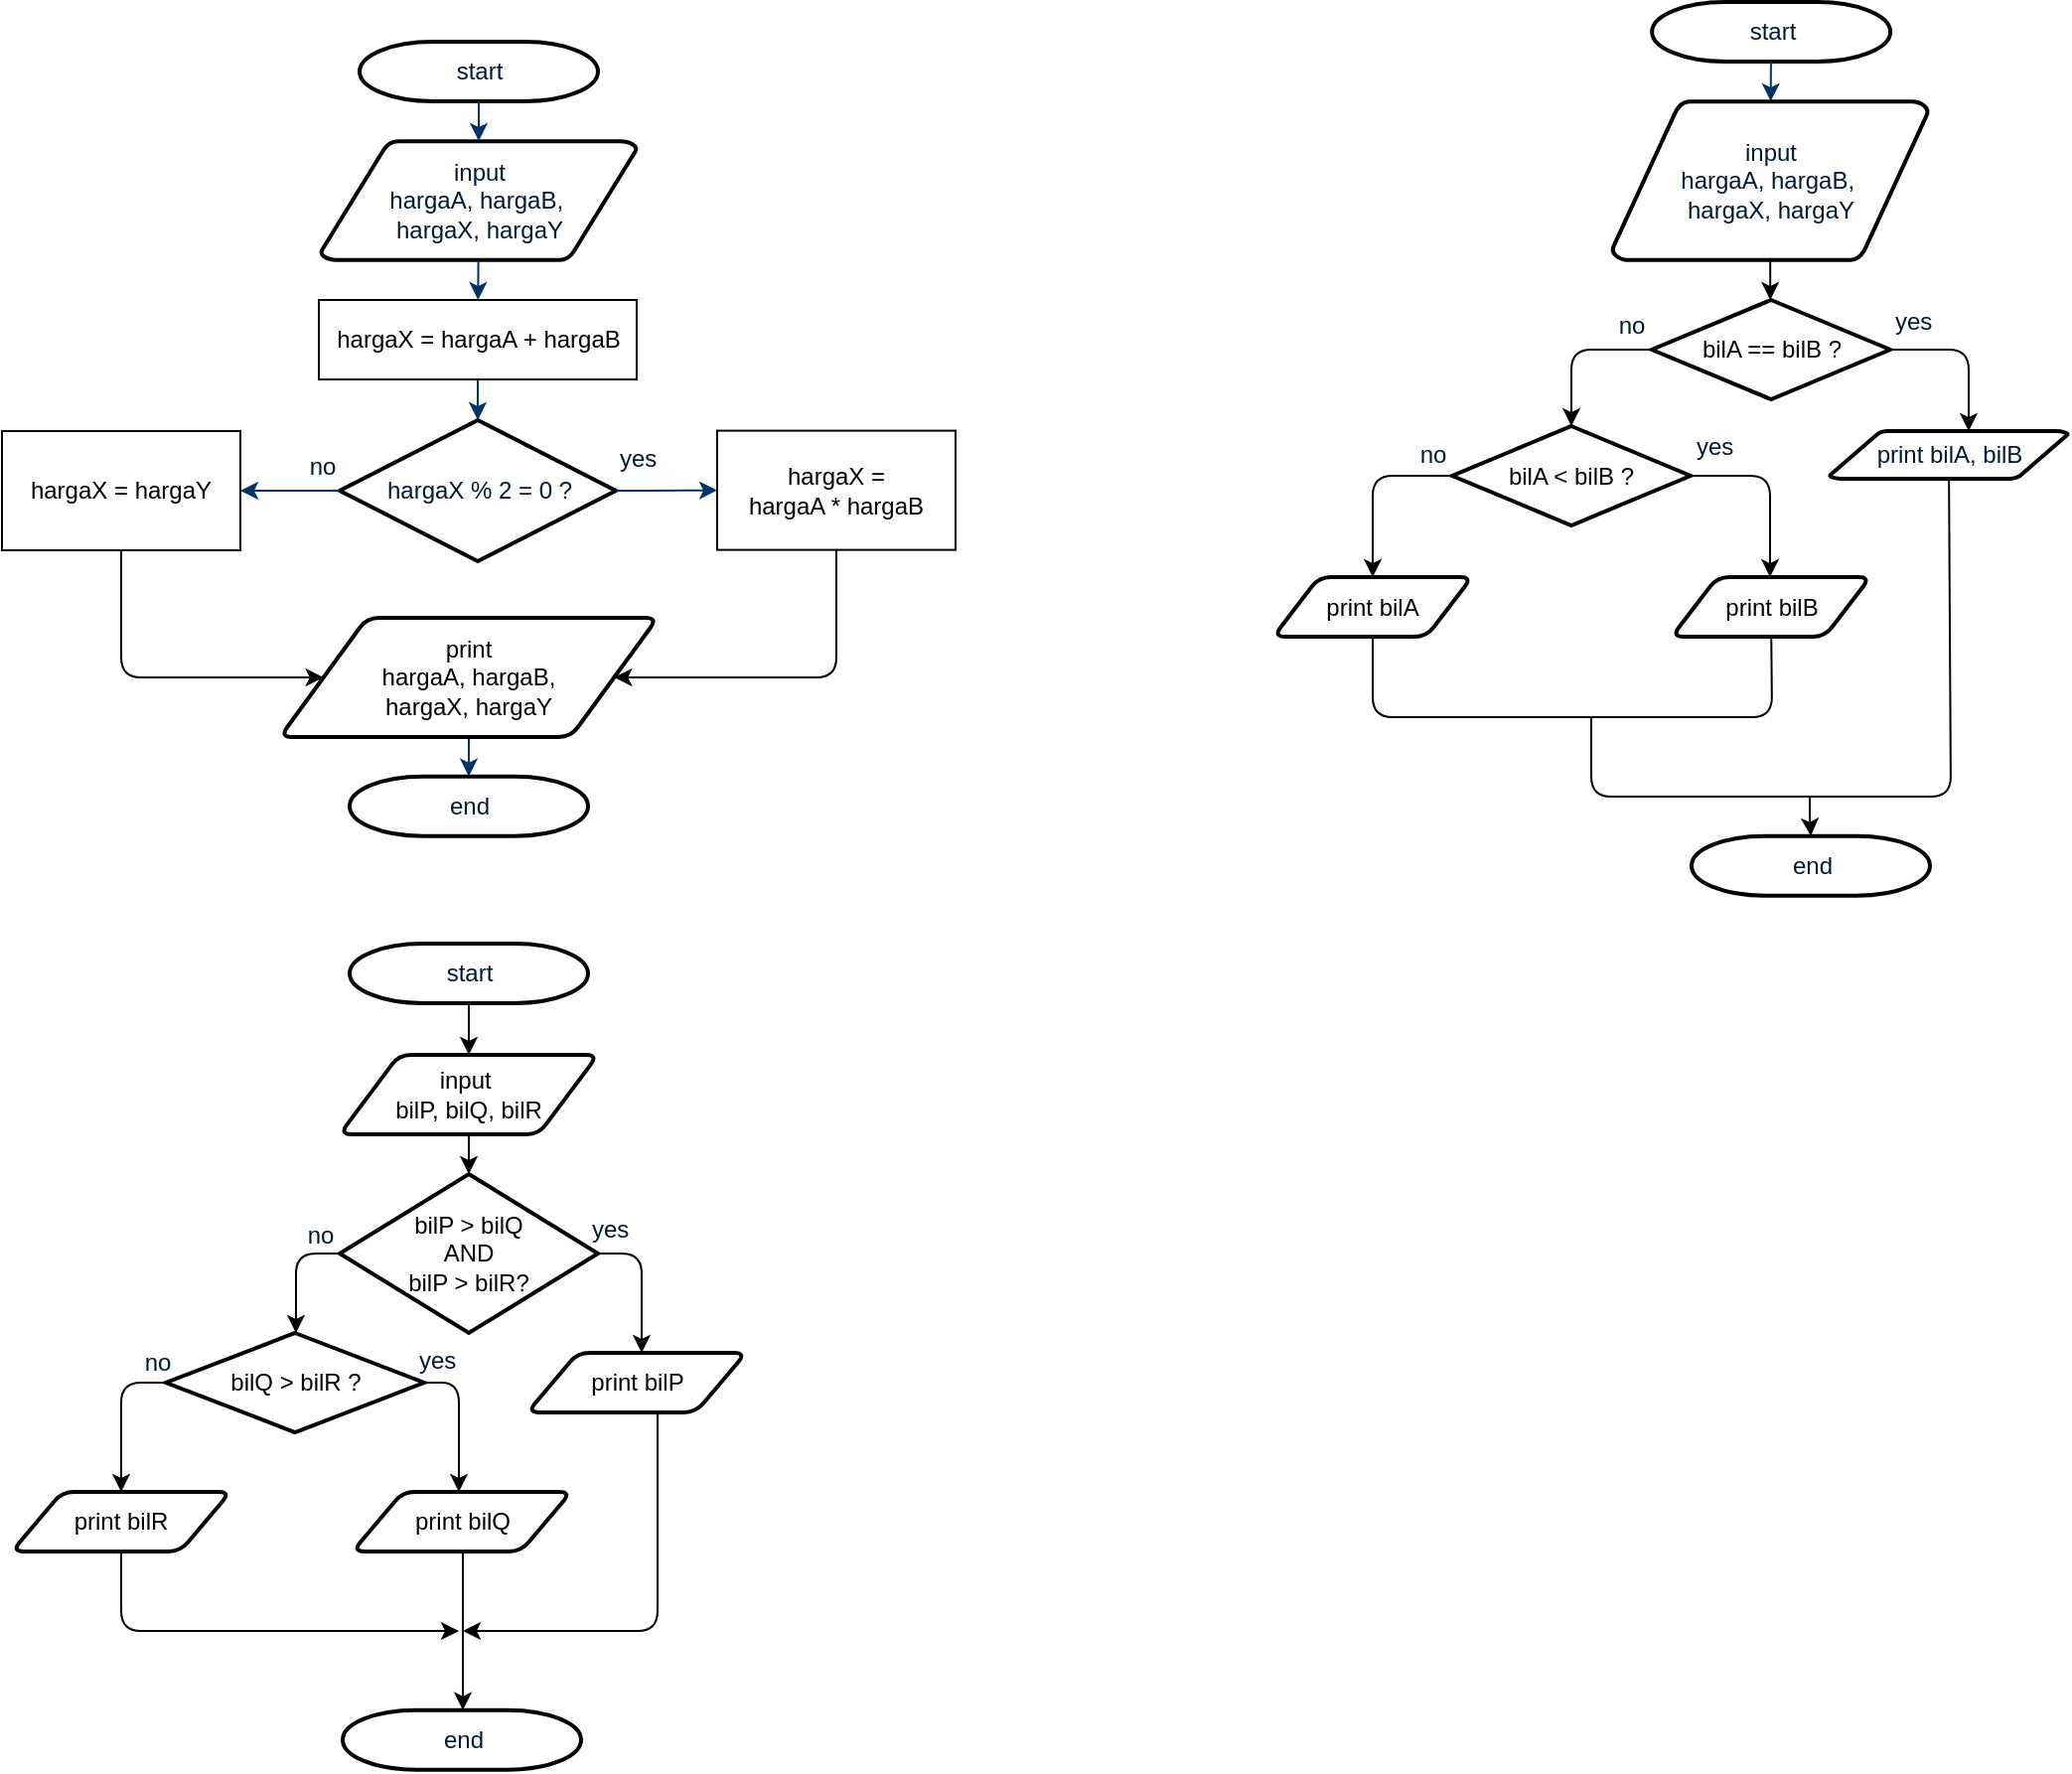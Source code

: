 <mxfile version="12.1.2" type="github" pages="1">
  <diagram id="6a731a19-8d31-9384-78a2-239565b7b9f0" name="Page-1">
    <mxGraphModel dx="12655" dy="6855" grid="1" gridSize="10" guides="1" tooltips="1" connect="1" arrows="1" fold="1" page="1" pageScale="1" pageWidth="1169" pageHeight="827" background="#ffffff" math="0" shadow="0">
      <root>
        <mxCell id="0"/>
        <mxCell id="1" parent="0"/>
        <mxCell id="2" value="start" style="shape=mxgraph.flowchart.terminator;fillColor=#FFFFFF;strokeColor=#000000;strokeWidth=2;gradientColor=none;gradientDirection=north;fontColor=#001933;fontStyle=0;html=1;" parent="1" vertex="1">
          <mxGeometry x="260" y="100" width="120" height="30" as="geometry"/>
        </mxCell>
        <mxCell id="3" value="input &lt;br&gt;hargaA, hargaB,&amp;nbsp;&lt;br&gt;hargaX, hargaY" style="shape=mxgraph.flowchart.data;fillColor=#FFFFFF;strokeColor=#000000;strokeWidth=2;gradientColor=none;gradientDirection=north;fontColor=#001933;fontStyle=0;html=1;" parent="1" vertex="1">
          <mxGeometry x="240.5" y="150" width="159" height="60" as="geometry"/>
        </mxCell>
        <mxCell id="6" value="hargaX % 2 = 0 ?" style="shape=mxgraph.flowchart.decision;fillColor=#FFFFFF;strokeColor=#000000;strokeWidth=2;gradientColor=none;gradientDirection=north;fontColor=#001933;fontStyle=0;html=1;" parent="1" vertex="1">
          <mxGeometry x="250" y="290.5" width="139" height="71" as="geometry"/>
        </mxCell>
        <mxCell id="7" style="fontColor=#001933;fontStyle=1;strokeColor=#003366;strokeWidth=1;html=1;" parent="1" source="2" target="3" edge="1">
          <mxGeometry relative="1" as="geometry"/>
        </mxCell>
        <mxCell id="8" style="fontColor=#001933;fontStyle=1;strokeColor=#003366;strokeWidth=1;html=1;" parent="1" source="3" target="vYQOreGHpljRD3dHkhLD-56" edge="1">
          <mxGeometry relative="1" as="geometry">
            <mxPoint x="320" y="270" as="targetPoint"/>
          </mxGeometry>
        </mxCell>
        <mxCell id="10" value="" style="edgeStyle=elbowEdgeStyle;elbow=horizontal;exitX=1;exitY=0.5;exitPerimeter=0;fontColor=#001933;fontStyle=1;strokeColor=#003366;strokeWidth=1;html=1;entryX=0;entryY=0.5;entryDx=0;entryDy=0;" parent="1" source="6" target="vYQOreGHpljRD3dHkhLD-59" edge="1">
          <mxGeometry x="381" y="28.5" width="100" height="100" as="geometry">
            <mxPoint x="750" y="447" as="sourcePoint"/>
            <mxPoint x="430" y="480" as="targetPoint"/>
            <Array as="points"/>
          </mxGeometry>
        </mxCell>
        <mxCell id="11" value="yes" style="text;fontColor=#001933;fontStyle=0;html=1;strokeColor=none;gradientColor=none;fillColor=none;strokeWidth=2;" parent="1" vertex="1">
          <mxGeometry x="389" y="296" width="40" height="26" as="geometry"/>
        </mxCell>
        <mxCell id="14" value="no" style="text;fontColor=#001933;fontStyle=0;html=1;strokeColor=none;gradientColor=none;fillColor=none;strokeWidth=2;align=center;" parent="1" vertex="1">
          <mxGeometry x="220.5" y="300" width="40" height="26" as="geometry"/>
        </mxCell>
        <mxCell id="40" value="end" style="shape=mxgraph.flowchart.terminator;fillColor=#FFFFFF;strokeColor=#000000;strokeWidth=2;gradientColor=none;gradientDirection=north;fontColor=#001933;fontStyle=0;html=1;" parent="1" vertex="1">
          <mxGeometry x="255" y="469.833" width="120" height="30" as="geometry"/>
        </mxCell>
        <mxCell id="43" value="" style="edgeStyle=elbowEdgeStyle;elbow=vertical;entryX=0.5;entryY=0;entryPerimeter=0;fontColor=#001933;fontStyle=1;strokeColor=#003366;strokeWidth=1;html=1;" parent="1" source="vYQOreGHpljRD3dHkhLD-68" target="40" edge="1">
          <mxGeometry width="100" height="100" as="geometry">
            <mxPoint x="320" y="1809.667" as="sourcePoint"/>
            <mxPoint x="100" as="targetPoint"/>
          </mxGeometry>
        </mxCell>
        <mxCell id="vYQOreGHpljRD3dHkhLD-56" value="hargaX = hargaA + hargaB" style="rounded=0;whiteSpace=wrap;html=1;" parent="1" vertex="1">
          <mxGeometry x="239.5" y="230" width="160" height="40" as="geometry"/>
        </mxCell>
        <mxCell id="vYQOreGHpljRD3dHkhLD-57" style="fontColor=#001933;fontStyle=1;strokeColor=#003366;strokeWidth=1;html=1;" parent="1" source="vYQOreGHpljRD3dHkhLD-56" target="6" edge="1">
          <mxGeometry relative="1" as="geometry">
            <mxPoint x="319.654" y="330" as="sourcePoint"/>
            <mxPoint x="319.885" y="390" as="targetPoint"/>
          </mxGeometry>
        </mxCell>
        <mxCell id="vYQOreGHpljRD3dHkhLD-58" value="" style="edgeStyle=elbowEdgeStyle;elbow=horizontal;fontColor=#001933;fontStyle=1;strokeColor=#003366;strokeWidth=1;html=1;exitX=0;exitY=0.5;exitDx=0;exitDy=0;exitPerimeter=0;" parent="1" source="6" target="vYQOreGHpljRD3dHkhLD-60" edge="1">
          <mxGeometry x="283" y="29" width="100" height="100" as="geometry">
            <mxPoint x="271" y="387.786" as="sourcePoint"/>
            <mxPoint x="162" y="500" as="targetPoint"/>
            <Array as="points">
              <mxPoint x="160" y="340"/>
            </Array>
          </mxGeometry>
        </mxCell>
        <mxCell id="vYQOreGHpljRD3dHkhLD-59" value="hargaX = &lt;br&gt;hargaA * hargaB" style="rounded=0;whiteSpace=wrap;html=1;" parent="1" vertex="1">
          <mxGeometry x="440" y="295.8" width="120" height="60" as="geometry"/>
        </mxCell>
        <mxCell id="vYQOreGHpljRD3dHkhLD-60" value="hargaX = hargaY" style="rounded=0;whiteSpace=wrap;html=1;" parent="1" vertex="1">
          <mxGeometry x="80" y="296" width="120" height="60" as="geometry"/>
        </mxCell>
        <mxCell id="vYQOreGHpljRD3dHkhLD-65" value="" style="edgeStyle=elbowEdgeStyle;elbow=vertical;endArrow=classic;html=1;" parent="1" source="vYQOreGHpljRD3dHkhLD-60" target="vYQOreGHpljRD3dHkhLD-68" edge="1">
          <mxGeometry width="50" height="50" relative="1" as="geometry">
            <mxPoint x="160" y="380" as="sourcePoint"/>
            <mxPoint x="220" y="420" as="targetPoint"/>
            <Array as="points">
              <mxPoint x="140" y="420"/>
              <mxPoint x="190" y="410"/>
            </Array>
          </mxGeometry>
        </mxCell>
        <mxCell id="vYQOreGHpljRD3dHkhLD-66" value="" style="edgeStyle=elbowEdgeStyle;elbow=vertical;endArrow=classic;html=1;" parent="1" source="vYQOreGHpljRD3dHkhLD-59" target="vYQOreGHpljRD3dHkhLD-68" edge="1">
          <mxGeometry width="50" height="50" relative="1" as="geometry">
            <mxPoint x="380" y="470" as="sourcePoint"/>
            <mxPoint x="430" y="420" as="targetPoint"/>
            <Array as="points">
              <mxPoint x="500" y="420"/>
              <mxPoint x="470" y="420"/>
            </Array>
          </mxGeometry>
        </mxCell>
        <mxCell id="vYQOreGHpljRD3dHkhLD-68" value="print&lt;br&gt;hargaA, hargaB,&lt;br&gt;hargaX, hargaY" style="shape=parallelogram;html=1;strokeWidth=2;perimeter=parallelogramPerimeter;whiteSpace=wrap;rounded=1;arcSize=12;size=0.23;" parent="1" vertex="1">
          <mxGeometry x="220" y="390" width="190" height="60" as="geometry"/>
        </mxCell>
        <mxCell id="vYQOreGHpljRD3dHkhLD-74" value="start" style="shape=mxgraph.flowchart.terminator;fillColor=#FFFFFF;strokeColor=#000000;strokeWidth=2;gradientColor=none;gradientDirection=north;fontColor=#001933;fontStyle=0;html=1;" parent="1" vertex="1">
          <mxGeometry x="910.571" y="80" width="120" height="30" as="geometry"/>
        </mxCell>
        <mxCell id="vYQOreGHpljRD3dHkhLD-75" value="end" style="shape=mxgraph.flowchart.terminator;fillColor=#FFFFFF;strokeColor=#000000;strokeWidth=2;gradientColor=none;gradientDirection=north;fontColor=#001933;fontStyle=0;html=1;" parent="1" vertex="1">
          <mxGeometry x="930.5" y="499.833" width="120" height="30" as="geometry"/>
        </mxCell>
        <mxCell id="vYQOreGHpljRD3dHkhLD-76" style="fontColor=#001933;fontStyle=1;strokeColor=#003366;strokeWidth=1;html=1;" parent="1" source="vYQOreGHpljRD3dHkhLD-74" target="vYQOreGHpljRD3dHkhLD-77" edge="1">
          <mxGeometry relative="1" as="geometry">
            <mxPoint x="740.571" y="110" as="sourcePoint"/>
            <mxPoint x="870.571" y="170" as="targetPoint"/>
          </mxGeometry>
        </mxCell>
        <mxCell id="vYQOreGHpljRD3dHkhLD-83" style="edgeStyle=orthogonalEdgeStyle;rounded=0;orthogonalLoop=1;jettySize=auto;html=1;" parent="1" source="vYQOreGHpljRD3dHkhLD-77" target="vYQOreGHpljRD3dHkhLD-81" edge="1">
          <mxGeometry relative="1" as="geometry"/>
        </mxCell>
        <mxCell id="vYQOreGHpljRD3dHkhLD-77" value="input &lt;br&gt;hargaA, hargaB,&amp;nbsp;&lt;br&gt;hargaX, hargaY" style="shape=mxgraph.flowchart.data;fillColor=#FFFFFF;strokeColor=#000000;strokeWidth=2;gradientColor=none;gradientDirection=north;fontColor=#001933;fontStyle=0;html=1;" parent="1" vertex="1">
          <mxGeometry x="890.571" y="130" width="159" height="80" as="geometry"/>
        </mxCell>
        <mxCell id="vYQOreGHpljRD3dHkhLD-81" value="bilA == bilB ?" style="strokeWidth=2;html=1;shape=mxgraph.flowchart.decision;whiteSpace=wrap;" parent="1" vertex="1">
          <mxGeometry x="910.5" y="230" width="120" height="50" as="geometry"/>
        </mxCell>
        <mxCell id="vYQOreGHpljRD3dHkhLD-84" value="" style="edgeStyle=elbowEdgeStyle;elbow=vertical;endArrow=classic;html=1;" parent="1" source="vYQOreGHpljRD3dHkhLD-81" target="vYQOreGHpljRD3dHkhLD-88" edge="1">
          <mxGeometry width="50" height="50" relative="1" as="geometry">
            <mxPoint x="770" y="290" as="sourcePoint"/>
            <mxPoint x="830" y="310" as="targetPoint"/>
            <Array as="points">
              <mxPoint x="870" y="255"/>
              <mxPoint x="820" y="255"/>
              <mxPoint x="850" y="255"/>
            </Array>
          </mxGeometry>
        </mxCell>
        <mxCell id="vYQOreGHpljRD3dHkhLD-85" value="" style="edgeStyle=elbowEdgeStyle;elbow=vertical;endArrow=classic;html=1;" parent="1" source="vYQOreGHpljRD3dHkhLD-81" target="vYQOreGHpljRD3dHkhLD-98" edge="1">
          <mxGeometry width="50" height="50" relative="1" as="geometry">
            <mxPoint x="1110" y="255" as="sourcePoint"/>
            <mxPoint x="1090" y="302.8" as="targetPoint"/>
            <Array as="points">
              <mxPoint x="1070" y="255"/>
              <mxPoint x="1090" y="255"/>
            </Array>
          </mxGeometry>
        </mxCell>
        <mxCell id="vYQOreGHpljRD3dHkhLD-86" value="yes" style="text;fontColor=#001933;fontStyle=0;html=1;strokeColor=none;gradientColor=none;fillColor=none;strokeWidth=2;" parent="1" vertex="1">
          <mxGeometry x="1030.5" y="227" width="40" height="26" as="geometry"/>
        </mxCell>
        <mxCell id="vYQOreGHpljRD3dHkhLD-87" value="no" style="text;fontColor=#001933;fontStyle=0;html=1;strokeColor=none;gradientColor=none;fillColor=none;strokeWidth=2;align=center;" parent="1" vertex="1">
          <mxGeometry x="880" y="229" width="40" height="26" as="geometry"/>
        </mxCell>
        <mxCell id="vYQOreGHpljRD3dHkhLD-88" value="bilA &amp;lt; bilB ?" style="strokeWidth=2;html=1;shape=mxgraph.flowchart.decision;whiteSpace=wrap;" parent="1" vertex="1">
          <mxGeometry x="810" y="293.5" width="120" height="50" as="geometry"/>
        </mxCell>
        <mxCell id="vYQOreGHpljRD3dHkhLD-91" value="no" style="text;fontColor=#001933;fontStyle=0;html=1;strokeColor=none;gradientColor=none;fillColor=none;strokeWidth=2;align=center;" parent="1" vertex="1">
          <mxGeometry x="780" y="293.5" width="40" height="26" as="geometry"/>
        </mxCell>
        <mxCell id="vYQOreGHpljRD3dHkhLD-92" value="" style="edgeStyle=elbowEdgeStyle;elbow=vertical;endArrow=classic;html=1;" parent="1" source="vYQOreGHpljRD3dHkhLD-88" target="vYQOreGHpljRD3dHkhLD-96" edge="1">
          <mxGeometry width="50" height="50" relative="1" as="geometry">
            <mxPoint x="810.5" y="318" as="sourcePoint"/>
            <mxPoint x="720" y="376" as="targetPoint"/>
            <Array as="points">
              <mxPoint x="770" y="318.5"/>
              <mxPoint x="720" y="318"/>
              <mxPoint x="750" y="318"/>
            </Array>
          </mxGeometry>
        </mxCell>
        <mxCell id="vYQOreGHpljRD3dHkhLD-93" value="yes" style="text;fontColor=#001933;fontStyle=0;html=1;strokeColor=none;gradientColor=none;fillColor=none;strokeWidth=2;" parent="1" vertex="1">
          <mxGeometry x="930.5" y="290" width="40" height="26" as="geometry"/>
        </mxCell>
        <mxCell id="vYQOreGHpljRD3dHkhLD-94" value="" style="edgeStyle=elbowEdgeStyle;elbow=vertical;endArrow=classic;html=1;" parent="1" source="vYQOreGHpljRD3dHkhLD-88" target="vYQOreGHpljRD3dHkhLD-97" edge="1">
          <mxGeometry width="50" height="50" relative="1" as="geometry">
            <mxPoint x="930.5" y="318" as="sourcePoint"/>
            <mxPoint x="1020" y="383" as="targetPoint"/>
            <Array as="points">
              <mxPoint x="970" y="318.5"/>
              <mxPoint x="990" y="318"/>
            </Array>
          </mxGeometry>
        </mxCell>
        <mxCell id="vYQOreGHpljRD3dHkhLD-96" value="print bilA" style="shape=parallelogram;html=1;strokeWidth=2;perimeter=parallelogramPerimeter;whiteSpace=wrap;rounded=1;arcSize=12;size=0.23;" parent="1" vertex="1">
          <mxGeometry x="720" y="369.5" width="100" height="30" as="geometry"/>
        </mxCell>
        <mxCell id="vYQOreGHpljRD3dHkhLD-97" value="print bilB" style="shape=parallelogram;html=1;strokeWidth=2;perimeter=parallelogramPerimeter;whiteSpace=wrap;rounded=1;arcSize=12;size=0.23;" parent="1" vertex="1">
          <mxGeometry x="920.5" y="369.5" width="100" height="30" as="geometry"/>
        </mxCell>
        <mxCell id="vYQOreGHpljRD3dHkhLD-98" value="print bilA, bilB" style="shape=mxgraph.flowchart.data;fillColor=#FFFFFF;strokeColor=#000000;strokeWidth=2;gradientColor=none;gradientDirection=north;fontColor=#001933;fontStyle=0;html=1;" parent="1" vertex="1">
          <mxGeometry x="1000" y="296" width="120" height="24" as="geometry"/>
        </mxCell>
        <mxCell id="vYQOreGHpljRD3dHkhLD-106" value="" style="endArrow=none;html=1;" parent="1" source="vYQOreGHpljRD3dHkhLD-96" target="vYQOreGHpljRD3dHkhLD-97" edge="1">
          <mxGeometry width="50" height="50" relative="1" as="geometry">
            <mxPoint x="840" y="490" as="sourcePoint"/>
            <mxPoint x="890" y="440" as="targetPoint"/>
            <Array as="points">
              <mxPoint x="770" y="440"/>
              <mxPoint x="971" y="440"/>
            </Array>
          </mxGeometry>
        </mxCell>
        <mxCell id="vYQOreGHpljRD3dHkhLD-109" value="" style="endArrow=none;html=1;" parent="1" target="vYQOreGHpljRD3dHkhLD-98" edge="1">
          <mxGeometry width="50" height="50" relative="1" as="geometry">
            <mxPoint x="880" y="440" as="sourcePoint"/>
            <mxPoint x="1080.635" y="439.5" as="targetPoint"/>
            <Array as="points">
              <mxPoint x="880" y="480"/>
              <mxPoint x="1061" y="480"/>
            </Array>
          </mxGeometry>
        </mxCell>
        <mxCell id="vYQOreGHpljRD3dHkhLD-110" value="" style="edgeStyle=elbowEdgeStyle;elbow=vertical;endArrow=classic;html=1;" parent="1" target="vYQOreGHpljRD3dHkhLD-75" edge="1">
          <mxGeometry width="50" height="50" relative="1" as="geometry">
            <mxPoint x="990" y="480" as="sourcePoint"/>
            <mxPoint x="960" y="510" as="targetPoint"/>
          </mxGeometry>
        </mxCell>
        <mxCell id="vYQOreGHpljRD3dHkhLD-114" style="edgeStyle=orthogonalEdgeStyle;rounded=0;orthogonalLoop=1;jettySize=auto;html=1;" parent="1" source="vYQOreGHpljRD3dHkhLD-111" target="vYQOreGHpljRD3dHkhLD-113" edge="1">
          <mxGeometry relative="1" as="geometry"/>
        </mxCell>
        <mxCell id="vYQOreGHpljRD3dHkhLD-111" value="start" style="shape=mxgraph.flowchart.terminator;fillColor=#FFFFFF;strokeColor=#000000;strokeWidth=2;gradientColor=none;gradientDirection=north;fontColor=#001933;fontStyle=0;html=1;" parent="1" vertex="1">
          <mxGeometry x="255" y="554" width="120" height="30" as="geometry"/>
        </mxCell>
        <mxCell id="vYQOreGHpljRD3dHkhLD-112" value="end" style="shape=mxgraph.flowchart.terminator;fillColor=#FFFFFF;strokeColor=#000000;strokeWidth=2;gradientColor=none;gradientDirection=north;fontColor=#001933;fontStyle=0;html=1;" parent="1" vertex="1">
          <mxGeometry x="251.5" y="939.833" width="120" height="30" as="geometry"/>
        </mxCell>
        <mxCell id="vYQOreGHpljRD3dHkhLD-116" style="edgeStyle=orthogonalEdgeStyle;rounded=0;orthogonalLoop=1;jettySize=auto;html=1;" parent="1" source="vYQOreGHpljRD3dHkhLD-113" target="vYQOreGHpljRD3dHkhLD-115" edge="1">
          <mxGeometry relative="1" as="geometry"/>
        </mxCell>
        <mxCell id="vYQOreGHpljRD3dHkhLD-113" value="input&amp;nbsp;&lt;br&gt;bilP, bilQ, bilR" style="shape=parallelogram;html=1;strokeWidth=2;perimeter=parallelogramPerimeter;whiteSpace=wrap;rounded=1;arcSize=12;size=0.23;" parent="1" vertex="1">
          <mxGeometry x="250" y="610" width="130" height="40" as="geometry"/>
        </mxCell>
        <mxCell id="vYQOreGHpljRD3dHkhLD-115" value="bilP &amp;gt; bilQ &lt;br&gt;AND&lt;br&gt;bilP &amp;gt; bilR?" style="strokeWidth=2;html=1;shape=mxgraph.flowchart.decision;whiteSpace=wrap;" parent="1" vertex="1">
          <mxGeometry x="250" y="670" width="130" height="80" as="geometry"/>
        </mxCell>
        <mxCell id="vYQOreGHpljRD3dHkhLD-117" value="yes" style="text;fontColor=#001933;fontStyle=0;html=1;strokeColor=none;gradientColor=none;fillColor=none;strokeWidth=2;" parent="1" vertex="1">
          <mxGeometry x="375" y="684" width="40" height="26" as="geometry"/>
        </mxCell>
        <mxCell id="vYQOreGHpljRD3dHkhLD-118" value="no" style="text;fontColor=#001933;fontStyle=0;html=1;strokeColor=none;gradientColor=none;fillColor=none;strokeWidth=2;align=center;" parent="1" vertex="1">
          <mxGeometry x="220" y="687" width="40" height="26" as="geometry"/>
        </mxCell>
        <mxCell id="vYQOreGHpljRD3dHkhLD-121" value="bilQ &amp;gt; bilR ?" style="strokeWidth=2;html=1;shape=mxgraph.flowchart.decision;whiteSpace=wrap;" parent="1" vertex="1">
          <mxGeometry x="162.5" y="750" width="130" height="50" as="geometry"/>
        </mxCell>
        <mxCell id="vYQOreGHpljRD3dHkhLD-122" value="" style="edgeStyle=elbowEdgeStyle;elbow=vertical;endArrow=classic;html=1;" parent="1" source="vYQOreGHpljRD3dHkhLD-115" target="vYQOreGHpljRD3dHkhLD-121" edge="1">
          <mxGeometry width="50" height="50" relative="1" as="geometry">
            <mxPoint x="200" y="750" as="sourcePoint"/>
            <mxPoint x="250" y="700" as="targetPoint"/>
            <Array as="points">
              <mxPoint x="228" y="710"/>
              <mxPoint x="228" y="695"/>
              <mxPoint x="190" y="695"/>
              <mxPoint x="215" y="695"/>
              <mxPoint x="175" y="695"/>
            </Array>
          </mxGeometry>
        </mxCell>
        <mxCell id="vYQOreGHpljRD3dHkhLD-123" value="" style="edgeStyle=elbowEdgeStyle;elbow=vertical;endArrow=classic;html=1;" parent="1" source="vYQOreGHpljRD3dHkhLD-115" target="vYQOreGHpljRD3dHkhLD-130" edge="1">
          <mxGeometry width="50" height="50" relative="1" as="geometry">
            <mxPoint x="325" y="730" as="sourcePoint"/>
            <mxPoint x="402" y="750" as="targetPoint"/>
            <Array as="points">
              <mxPoint x="402" y="710"/>
              <mxPoint x="402" y="695"/>
              <mxPoint x="445" y="695"/>
              <mxPoint x="470" y="770"/>
              <mxPoint x="485" y="695"/>
            </Array>
          </mxGeometry>
        </mxCell>
        <mxCell id="vYQOreGHpljRD3dHkhLD-127" value="print bilR" style="shape=parallelogram;html=1;strokeWidth=2;perimeter=parallelogramPerimeter;whiteSpace=wrap;rounded=1;arcSize=12;size=0.23;" parent="1" vertex="1">
          <mxGeometry x="85" y="830" width="110" height="30" as="geometry"/>
        </mxCell>
        <mxCell id="vYQOreGHpljRD3dHkhLD-129" value="print bilQ" style="shape=parallelogram;html=1;strokeWidth=2;perimeter=parallelogramPerimeter;whiteSpace=wrap;rounded=1;arcSize=12;size=0.23;" parent="1" vertex="1">
          <mxGeometry x="256.5" y="830" width="110" height="30" as="geometry"/>
        </mxCell>
        <mxCell id="vYQOreGHpljRD3dHkhLD-130" value="print bilP" style="shape=parallelogram;html=1;strokeWidth=2;perimeter=parallelogramPerimeter;whiteSpace=wrap;rounded=1;arcSize=12;size=0.23;" parent="1" vertex="1">
          <mxGeometry x="344.5" y="760" width="110" height="30" as="geometry"/>
        </mxCell>
        <mxCell id="vYQOreGHpljRD3dHkhLD-131" value="yes" style="text;fontColor=#001933;fontStyle=0;html=1;strokeColor=none;gradientColor=none;fillColor=none;strokeWidth=2;" parent="1" vertex="1">
          <mxGeometry x="288" y="750" width="40" height="26" as="geometry"/>
        </mxCell>
        <mxCell id="vYQOreGHpljRD3dHkhLD-132" value="no" style="text;fontColor=#001933;fontStyle=0;html=1;strokeColor=none;gradientColor=none;fillColor=none;strokeWidth=2;align=center;" parent="1" vertex="1">
          <mxGeometry x="138" y="751" width="40" height="26" as="geometry"/>
        </mxCell>
        <mxCell id="vYQOreGHpljRD3dHkhLD-137" value="" style="edgeStyle=elbowEdgeStyle;elbow=vertical;endArrow=classic;html=1;" parent="1" source="vYQOreGHpljRD3dHkhLD-121" target="vYQOreGHpljRD3dHkhLD-127" edge="1">
          <mxGeometry width="50" height="50" relative="1" as="geometry">
            <mxPoint x="70" y="950" as="sourcePoint"/>
            <mxPoint x="120" y="900" as="targetPoint"/>
            <Array as="points">
              <mxPoint x="140" y="775"/>
              <mxPoint x="150" y="775"/>
              <mxPoint x="138" y="775"/>
              <mxPoint x="101" y="775"/>
              <mxPoint x="110" y="775"/>
              <mxPoint x="75" y="775"/>
            </Array>
          </mxGeometry>
        </mxCell>
        <mxCell id="vYQOreGHpljRD3dHkhLD-138" value="" style="edgeStyle=elbowEdgeStyle;elbow=vertical;endArrow=classic;html=1;" parent="1" source="vYQOreGHpljRD3dHkhLD-121" target="vYQOreGHpljRD3dHkhLD-129" edge="1">
          <mxGeometry width="50" height="50" relative="1" as="geometry">
            <mxPoint x="290" y="860" as="sourcePoint"/>
            <mxPoint x="340" y="810" as="targetPoint"/>
            <Array as="points">
              <mxPoint x="310" y="775"/>
              <mxPoint x="310" y="800"/>
              <mxPoint x="228" y="800"/>
            </Array>
          </mxGeometry>
        </mxCell>
        <mxCell id="vYQOreGHpljRD3dHkhLD-143" value="" style="edgeStyle=elbowEdgeStyle;elbow=vertical;endArrow=classic;html=1;" parent="1" source="vYQOreGHpljRD3dHkhLD-129" target="vYQOreGHpljRD3dHkhLD-112" edge="1">
          <mxGeometry width="50" height="50" relative="1" as="geometry">
            <mxPoint x="200" y="990" as="sourcePoint"/>
            <mxPoint x="250" y="940" as="targetPoint"/>
            <Array as="points">
              <mxPoint x="312" y="905"/>
            </Array>
          </mxGeometry>
        </mxCell>
        <mxCell id="vYQOreGHpljRD3dHkhLD-144" value="" style="edgeStyle=elbowEdgeStyle;elbow=vertical;endArrow=classic;html=1;" parent="1" source="vYQOreGHpljRD3dHkhLD-127" edge="1">
          <mxGeometry width="50" height="50" relative="1" as="geometry">
            <mxPoint x="140" y="990" as="sourcePoint"/>
            <mxPoint x="310" y="900" as="targetPoint"/>
            <Array as="points">
              <mxPoint x="300" y="900"/>
              <mxPoint x="230" y="950"/>
              <mxPoint x="220" y="970"/>
            </Array>
          </mxGeometry>
        </mxCell>
        <mxCell id="vYQOreGHpljRD3dHkhLD-145" value="" style="edgeStyle=elbowEdgeStyle;elbow=vertical;endArrow=classic;html=1;" parent="1" source="vYQOreGHpljRD3dHkhLD-130" edge="1">
          <mxGeometry width="50" height="50" relative="1" as="geometry">
            <mxPoint x="402" y="950" as="sourcePoint"/>
            <mxPoint x="312" y="900" as="targetPoint"/>
            <Array as="points">
              <mxPoint x="410" y="900"/>
            </Array>
          </mxGeometry>
        </mxCell>
      </root>
    </mxGraphModel>
  </diagram>
</mxfile>
